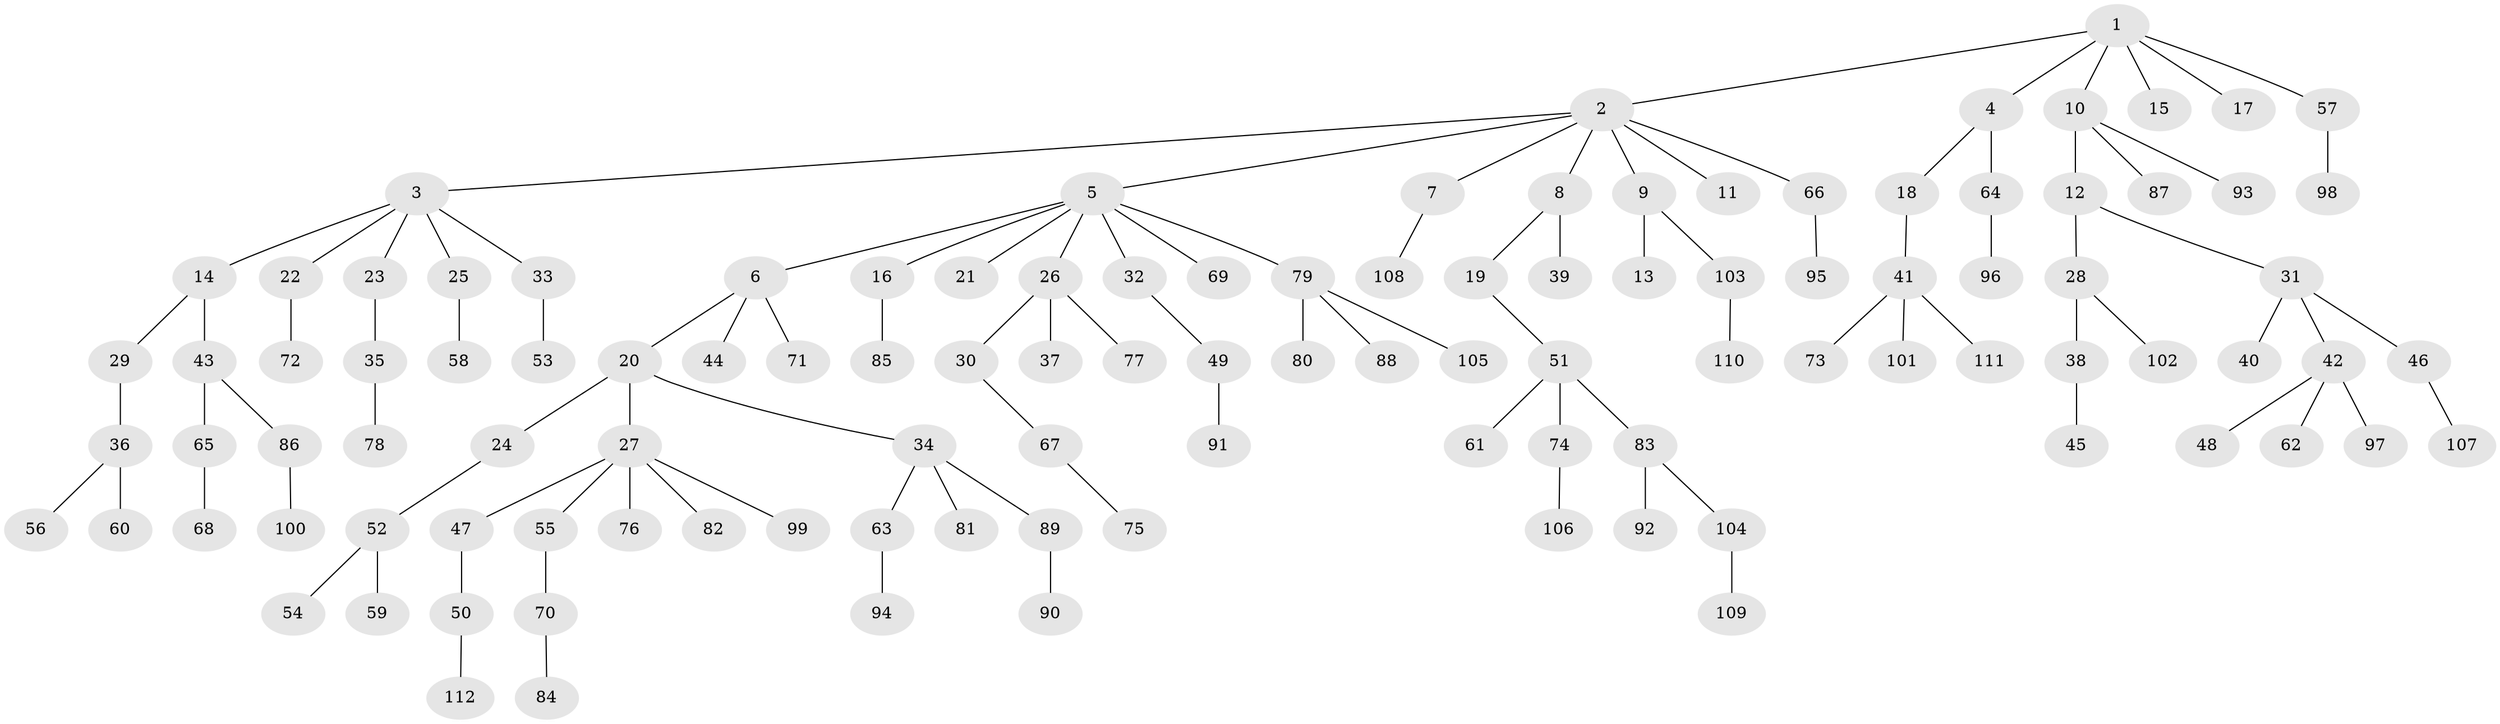 // coarse degree distribution, {3: 0.08823529411764706, 6: 0.058823529411764705, 5: 0.058823529411764705, 2: 0.23529411764705882, 1: 0.5588235294117647}
// Generated by graph-tools (version 1.1) at 2025/51/03/04/25 22:51:51]
// undirected, 112 vertices, 111 edges
graph export_dot {
  node [color=gray90,style=filled];
  1;
  2;
  3;
  4;
  5;
  6;
  7;
  8;
  9;
  10;
  11;
  12;
  13;
  14;
  15;
  16;
  17;
  18;
  19;
  20;
  21;
  22;
  23;
  24;
  25;
  26;
  27;
  28;
  29;
  30;
  31;
  32;
  33;
  34;
  35;
  36;
  37;
  38;
  39;
  40;
  41;
  42;
  43;
  44;
  45;
  46;
  47;
  48;
  49;
  50;
  51;
  52;
  53;
  54;
  55;
  56;
  57;
  58;
  59;
  60;
  61;
  62;
  63;
  64;
  65;
  66;
  67;
  68;
  69;
  70;
  71;
  72;
  73;
  74;
  75;
  76;
  77;
  78;
  79;
  80;
  81;
  82;
  83;
  84;
  85;
  86;
  87;
  88;
  89;
  90;
  91;
  92;
  93;
  94;
  95;
  96;
  97;
  98;
  99;
  100;
  101;
  102;
  103;
  104;
  105;
  106;
  107;
  108;
  109;
  110;
  111;
  112;
  1 -- 2;
  1 -- 4;
  1 -- 10;
  1 -- 15;
  1 -- 17;
  1 -- 57;
  2 -- 3;
  2 -- 5;
  2 -- 7;
  2 -- 8;
  2 -- 9;
  2 -- 11;
  2 -- 66;
  3 -- 14;
  3 -- 22;
  3 -- 23;
  3 -- 25;
  3 -- 33;
  4 -- 18;
  4 -- 64;
  5 -- 6;
  5 -- 16;
  5 -- 21;
  5 -- 26;
  5 -- 32;
  5 -- 69;
  5 -- 79;
  6 -- 20;
  6 -- 44;
  6 -- 71;
  7 -- 108;
  8 -- 19;
  8 -- 39;
  9 -- 13;
  9 -- 103;
  10 -- 12;
  10 -- 87;
  10 -- 93;
  12 -- 28;
  12 -- 31;
  14 -- 29;
  14 -- 43;
  16 -- 85;
  18 -- 41;
  19 -- 51;
  20 -- 24;
  20 -- 27;
  20 -- 34;
  22 -- 72;
  23 -- 35;
  24 -- 52;
  25 -- 58;
  26 -- 30;
  26 -- 37;
  26 -- 77;
  27 -- 47;
  27 -- 55;
  27 -- 76;
  27 -- 82;
  27 -- 99;
  28 -- 38;
  28 -- 102;
  29 -- 36;
  30 -- 67;
  31 -- 40;
  31 -- 42;
  31 -- 46;
  32 -- 49;
  33 -- 53;
  34 -- 63;
  34 -- 81;
  34 -- 89;
  35 -- 78;
  36 -- 56;
  36 -- 60;
  38 -- 45;
  41 -- 73;
  41 -- 101;
  41 -- 111;
  42 -- 48;
  42 -- 62;
  42 -- 97;
  43 -- 65;
  43 -- 86;
  46 -- 107;
  47 -- 50;
  49 -- 91;
  50 -- 112;
  51 -- 61;
  51 -- 74;
  51 -- 83;
  52 -- 54;
  52 -- 59;
  55 -- 70;
  57 -- 98;
  63 -- 94;
  64 -- 96;
  65 -- 68;
  66 -- 95;
  67 -- 75;
  70 -- 84;
  74 -- 106;
  79 -- 80;
  79 -- 88;
  79 -- 105;
  83 -- 92;
  83 -- 104;
  86 -- 100;
  89 -- 90;
  103 -- 110;
  104 -- 109;
}
